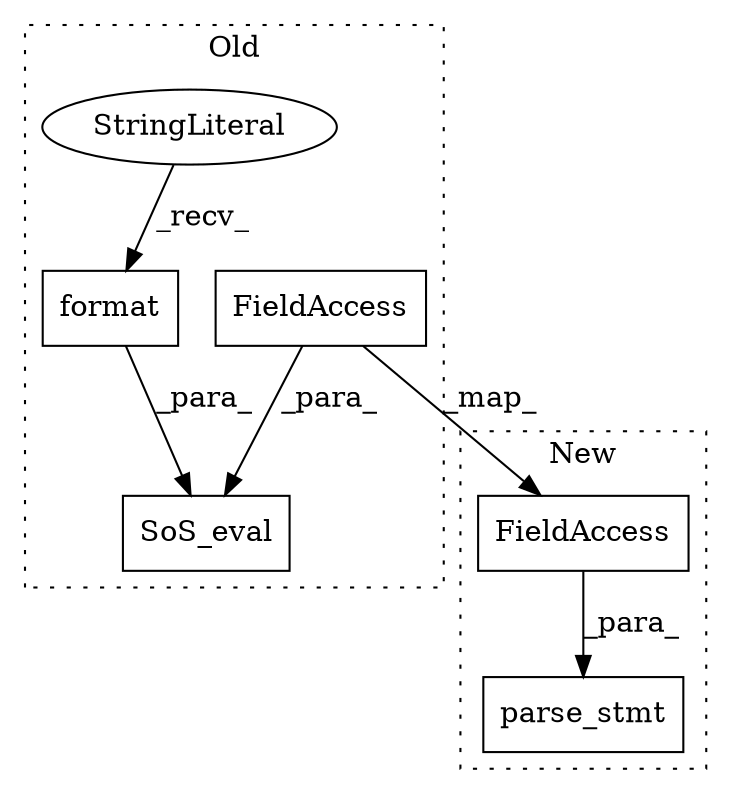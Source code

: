 digraph G {
subgraph cluster0 {
1 [label="SoS_eval" a="32" s="45349,45406" l="9,1" shape="box"];
3 [label="format" a="32" s="45378,45389" l="7,1" shape="box"];
4 [label="StringLiteral" a="45" s="45358" l="19" shape="ellipse"];
5 [label="FieldAccess" a="22" s="45391" l="15" shape="box"];
label = "Old";
style="dotted";
}
subgraph cluster1 {
2 [label="parse_stmt" a="32" s="45919,45968" l="11,1" shape="box"];
6 [label="FieldAccess" a="22" s="45935" l="15" shape="box"];
label = "New";
style="dotted";
}
3 -> 1 [label="_para_"];
4 -> 3 [label="_recv_"];
5 -> 1 [label="_para_"];
5 -> 6 [label="_map_"];
6 -> 2 [label="_para_"];
}